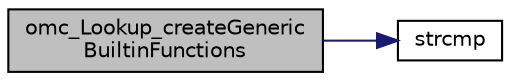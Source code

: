 digraph "omc_Lookup_createGenericBuiltinFunctions"
{
  edge [fontname="Helvetica",fontsize="10",labelfontname="Helvetica",labelfontsize="10"];
  node [fontname="Helvetica",fontsize="10",shape=record];
  rankdir="LR";
  Node2983 [label="omc_Lookup_createGeneric\lBuiltinFunctions",height=0.2,width=0.4,color="black", fillcolor="grey75", style="filled", fontcolor="black"];
  Node2983 -> Node2984 [color="midnightblue",fontsize="10",style="solid",fontname="Helvetica"];
  Node2984 [label="strcmp",height=0.2,width=0.4,color="black", fillcolor="white", style="filled",URL="$db/d13/_c_vode_get_8m.html#ab022bbe018438998408fda94a327a547"];
}
